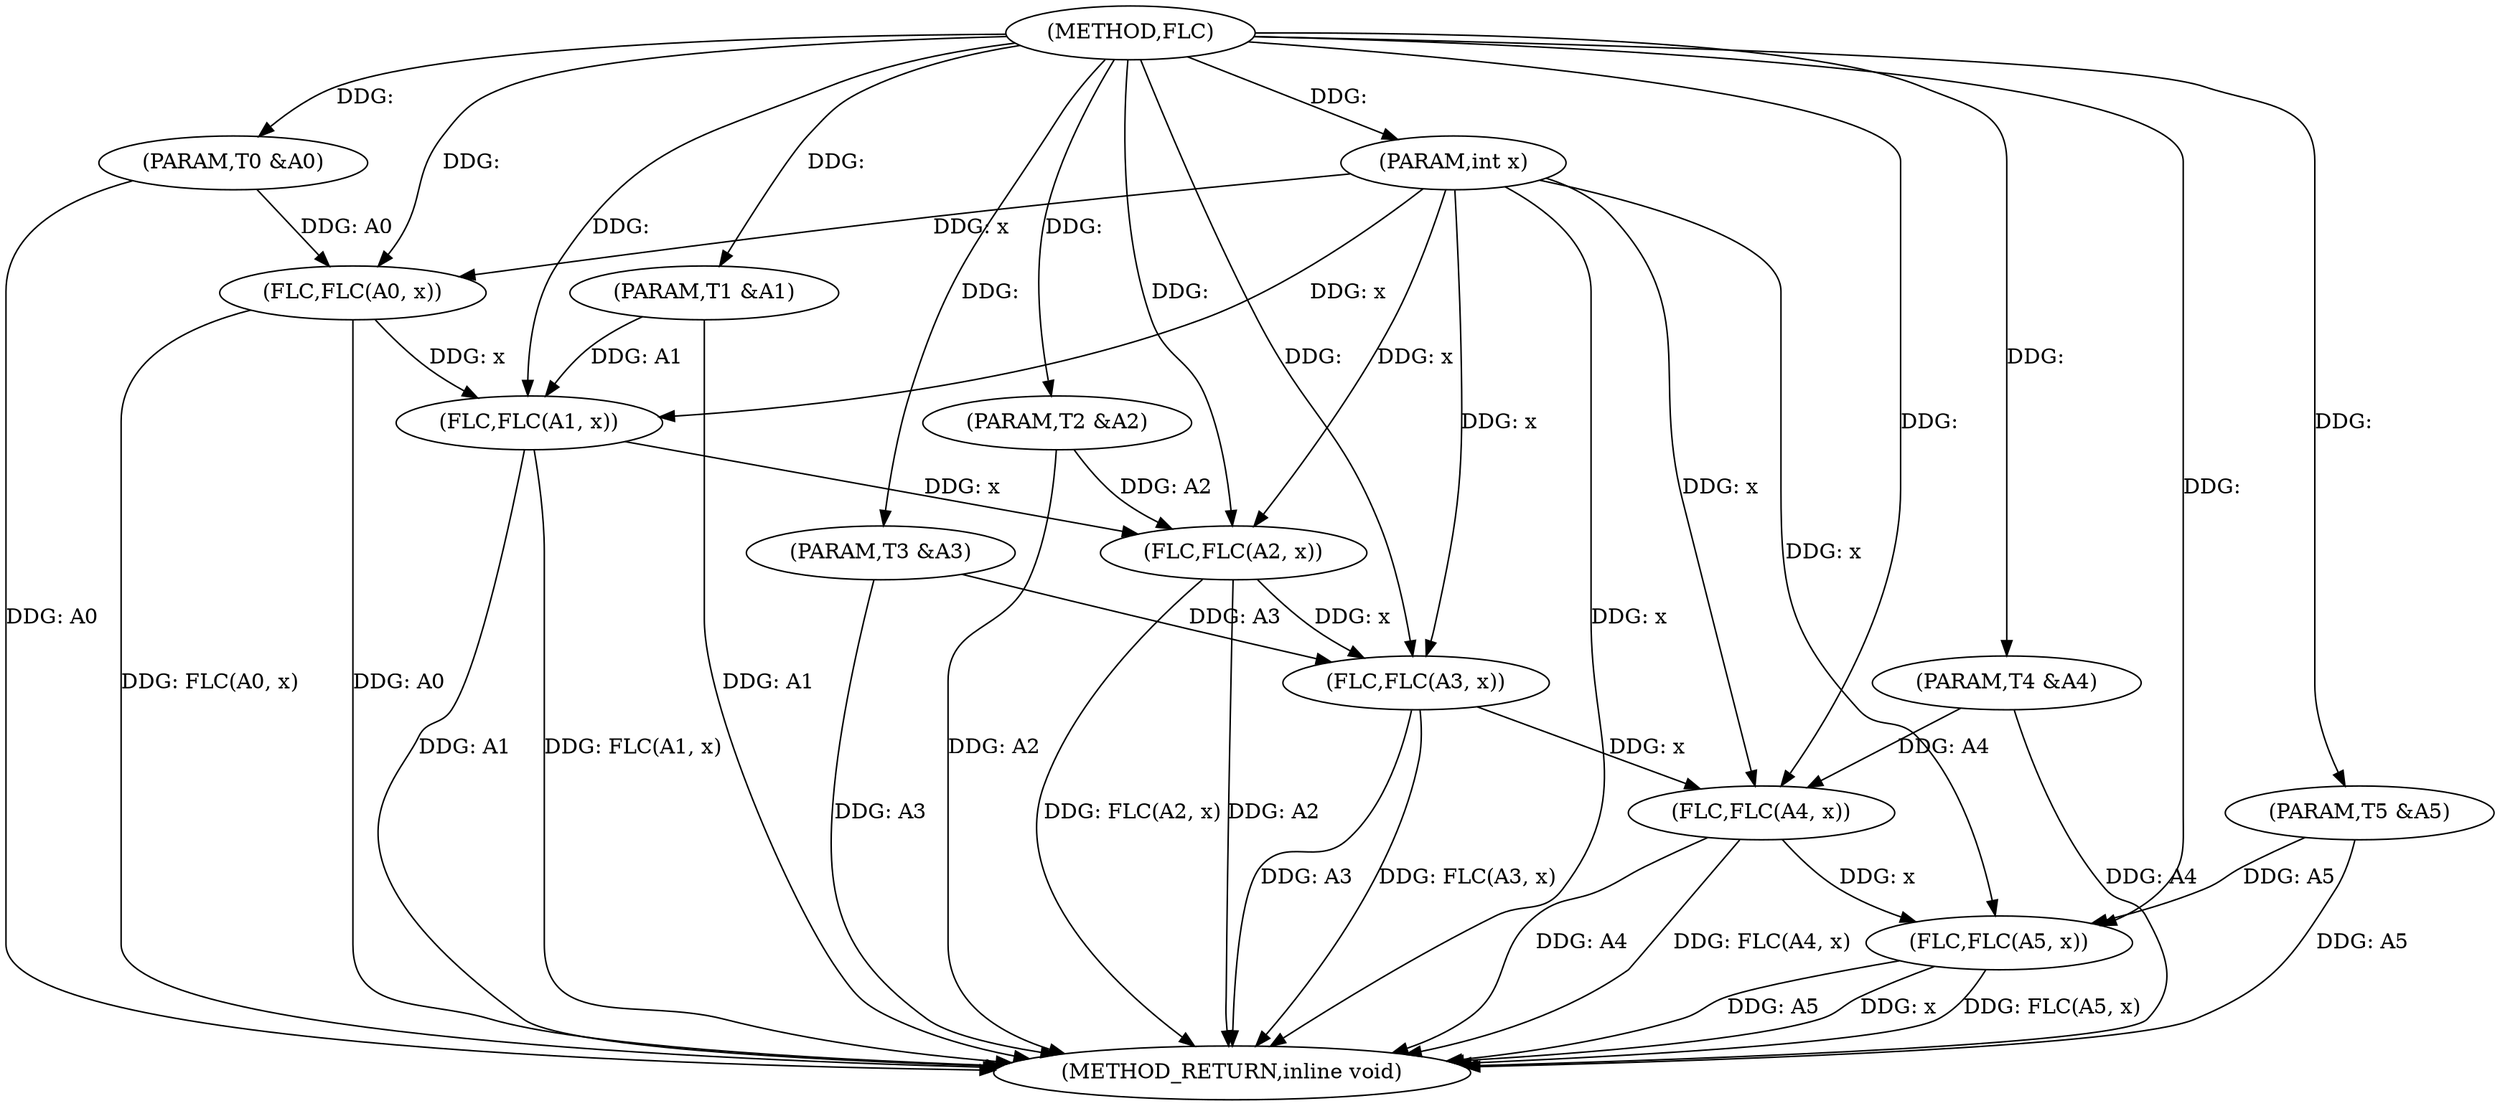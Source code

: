 digraph "FLC" {  
"1001065" [label = "(METHOD,FLC)" ]
"1001097" [label = "(METHOD_RETURN,inline void)" ]
"1001066" [label = "(PARAM,T0 &A0)" ]
"1001067" [label = "(PARAM,T1 &A1)" ]
"1001068" [label = "(PARAM,T2 &A2)" ]
"1001069" [label = "(PARAM,T3 &A3)" ]
"1001070" [label = "(PARAM,T4 &A4)" ]
"1001071" [label = "(PARAM,T5 &A5)" ]
"1001072" [label = "(PARAM,int x)" ]
"1001075" [label = "(FLC,FLC(A0, x))" ]
"1001079" [label = "(FLC,FLC(A1, x))" ]
"1001083" [label = "(FLC,FLC(A2, x))" ]
"1001087" [label = "(FLC,FLC(A3, x))" ]
"1001091" [label = "(FLC,FLC(A4, x))" ]
"1001094" [label = "(FLC,FLC(A5, x))" ]
  "1001066" -> "1001097"  [ label = "DDG: A0"] 
  "1001067" -> "1001097"  [ label = "DDG: A1"] 
  "1001068" -> "1001097"  [ label = "DDG: A2"] 
  "1001069" -> "1001097"  [ label = "DDG: A3"] 
  "1001070" -> "1001097"  [ label = "DDG: A4"] 
  "1001071" -> "1001097"  [ label = "DDG: A5"] 
  "1001072" -> "1001097"  [ label = "DDG: x"] 
  "1001075" -> "1001097"  [ label = "DDG: A0"] 
  "1001075" -> "1001097"  [ label = "DDG: FLC(A0, x)"] 
  "1001079" -> "1001097"  [ label = "DDG: A1"] 
  "1001079" -> "1001097"  [ label = "DDG: FLC(A1, x)"] 
  "1001083" -> "1001097"  [ label = "DDG: A2"] 
  "1001083" -> "1001097"  [ label = "DDG: FLC(A2, x)"] 
  "1001087" -> "1001097"  [ label = "DDG: A3"] 
  "1001087" -> "1001097"  [ label = "DDG: FLC(A3, x)"] 
  "1001091" -> "1001097"  [ label = "DDG: A4"] 
  "1001091" -> "1001097"  [ label = "DDG: FLC(A4, x)"] 
  "1001094" -> "1001097"  [ label = "DDG: A5"] 
  "1001094" -> "1001097"  [ label = "DDG: x"] 
  "1001094" -> "1001097"  [ label = "DDG: FLC(A5, x)"] 
  "1001065" -> "1001066"  [ label = "DDG: "] 
  "1001065" -> "1001067"  [ label = "DDG: "] 
  "1001065" -> "1001068"  [ label = "DDG: "] 
  "1001065" -> "1001069"  [ label = "DDG: "] 
  "1001065" -> "1001070"  [ label = "DDG: "] 
  "1001065" -> "1001071"  [ label = "DDG: "] 
  "1001065" -> "1001072"  [ label = "DDG: "] 
  "1001066" -> "1001075"  [ label = "DDG: A0"] 
  "1001065" -> "1001075"  [ label = "DDG: "] 
  "1001072" -> "1001075"  [ label = "DDG: x"] 
  "1001067" -> "1001079"  [ label = "DDG: A1"] 
  "1001065" -> "1001079"  [ label = "DDG: "] 
  "1001075" -> "1001079"  [ label = "DDG: x"] 
  "1001072" -> "1001079"  [ label = "DDG: x"] 
  "1001068" -> "1001083"  [ label = "DDG: A2"] 
  "1001065" -> "1001083"  [ label = "DDG: "] 
  "1001079" -> "1001083"  [ label = "DDG: x"] 
  "1001072" -> "1001083"  [ label = "DDG: x"] 
  "1001069" -> "1001087"  [ label = "DDG: A3"] 
  "1001065" -> "1001087"  [ label = "DDG: "] 
  "1001083" -> "1001087"  [ label = "DDG: x"] 
  "1001072" -> "1001087"  [ label = "DDG: x"] 
  "1001070" -> "1001091"  [ label = "DDG: A4"] 
  "1001065" -> "1001091"  [ label = "DDG: "] 
  "1001087" -> "1001091"  [ label = "DDG: x"] 
  "1001072" -> "1001091"  [ label = "DDG: x"] 
  "1001071" -> "1001094"  [ label = "DDG: A5"] 
  "1001065" -> "1001094"  [ label = "DDG: "] 
  "1001091" -> "1001094"  [ label = "DDG: x"] 
  "1001072" -> "1001094"  [ label = "DDG: x"] 
}
